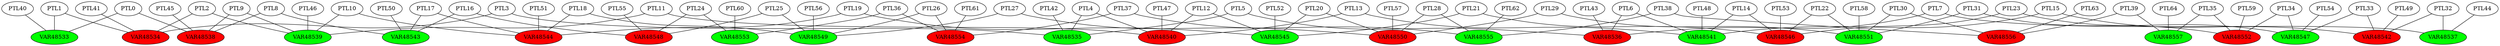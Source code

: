 graph model {
PTL0 -- VAR48533;

PTL0 -- VAR48538;

PTL1 -- VAR48533;

PTL1 -- VAR48534;

PTL2 -- VAR48534;

PTL2 -- VAR48539;

PTL3 -- VAR48534;

PTL3 -- VAR48535;

PTL4 -- VAR48535;

PTL4 -- VAR48540;

PTL5 -- VAR48535;

PTL5 -- VAR48536;

PTL6 -- VAR48536;

PTL6 -- VAR48541;

PTL7 -- VAR48536;

PTL7 -- VAR48537;

PTL8 -- VAR48538;

PTL8 -- VAR48543;

PTL9 -- VAR48538;

PTL9 -- VAR48539;

PTL10 -- VAR48539;

PTL10 -- VAR48544;

PTL11 -- VAR48539;

PTL11 -- VAR48540;

PTL12 -- VAR48540;

PTL12 -- VAR48545;

PTL13 -- VAR48540;

PTL13 -- VAR48541;

PTL14 -- VAR48541;

PTL14 -- VAR48546;

PTL15 -- VAR48541;

PTL15 -- VAR48542;

PTL16 -- VAR48543;

PTL16 -- VAR48548;

PTL17 -- VAR48543;

PTL17 -- VAR48544;

PTL18 -- VAR48544;

PTL18 -- VAR48549;

PTL19 -- VAR48544;

PTL19 -- VAR48545;

PTL20 -- VAR48545;

PTL20 -- VAR48550;

PTL21 -- VAR48545;

PTL21 -- VAR48546;

PTL22 -- VAR48546;

PTL22 -- VAR48551;

PTL23 -- VAR48546;

PTL23 -- VAR48547;

PTL24 -- VAR48548;

PTL24 -- VAR48553;

PTL25 -- VAR48548;

PTL25 -- VAR48549;

PTL26 -- VAR48549;

PTL26 -- VAR48554;

PTL27 -- VAR48549;

PTL27 -- VAR48550;

PTL28 -- VAR48550;

PTL28 -- VAR48555;

PTL29 -- VAR48550;

PTL29 -- VAR48551;

PTL30 -- VAR48551;

PTL30 -- VAR48556;

PTL31 -- VAR48551;

PTL31 -- VAR48552;

PTL32 -- VAR48537;

PTL32 -- VAR48542;

PTL33 -- VAR48542;

PTL33 -- VAR48547;

PTL34 -- VAR48547;

PTL34 -- VAR48552;

PTL35 -- VAR48552;

PTL35 -- VAR48557;

PTL36 -- VAR48553;

PTL36 -- VAR48554;

PTL37 -- VAR48554;

PTL37 -- VAR48555;

PTL38 -- VAR48555;

PTL38 -- VAR48556;

PTL39 -- VAR48556;

PTL39 -- VAR48557;

PTL40 -- VAR48533;

PTL41 -- VAR48534;

PTL42 -- VAR48535;

PTL43 -- VAR48536;

PTL44 -- VAR48537;

PTL45 -- VAR48538;

PTL46 -- VAR48539;

PTL47 -- VAR48540;

PTL48 -- VAR48541;

PTL49 -- VAR48542;

PTL50 -- VAR48543;

PTL51 -- VAR48544;

PTL52 -- VAR48545;

PTL53 -- VAR48546;

PTL54 -- VAR48547;

PTL55 -- VAR48548;

PTL56 -- VAR48549;

PTL57 -- VAR48550;

PTL58 -- VAR48551;

PTL59 -- VAR48552;

PTL60 -- VAR48553;

PTL61 -- VAR48554;

PTL62 -- VAR48555;

PTL63 -- VAR48556;

PTL64 -- VAR48557;

VAR48533 [style=filled fillcolor=green];
VAR48538 [style=filled fillcolor=red];
VAR48534 [style=filled fillcolor=red];
VAR48539 [style=filled fillcolor=green];
VAR48535 [style=filled fillcolor=green];
VAR48540 [style=filled fillcolor=red];
VAR48536 [style=filled fillcolor=red];
VAR48541 [style=filled fillcolor=green];
VAR48537 [style=filled fillcolor=green];
VAR48543 [style=filled fillcolor=green];
VAR48544 [style=filled fillcolor=red];
VAR48545 [style=filled fillcolor=green];
VAR48546 [style=filled fillcolor=red];
VAR48542 [style=filled fillcolor=red];
VAR48548 [style=filled fillcolor=red];
VAR48549 [style=filled fillcolor=green];
VAR48550 [style=filled fillcolor=red];
VAR48551 [style=filled fillcolor=green];
VAR48547 [style=filled fillcolor=green];
VAR48553 [style=filled fillcolor=green];
VAR48554 [style=filled fillcolor=red];
VAR48555 [style=filled fillcolor=green];
VAR48556 [style=filled fillcolor=red];
VAR48552 [style=filled fillcolor=red];
VAR48557 [style=filled fillcolor=green];
}
